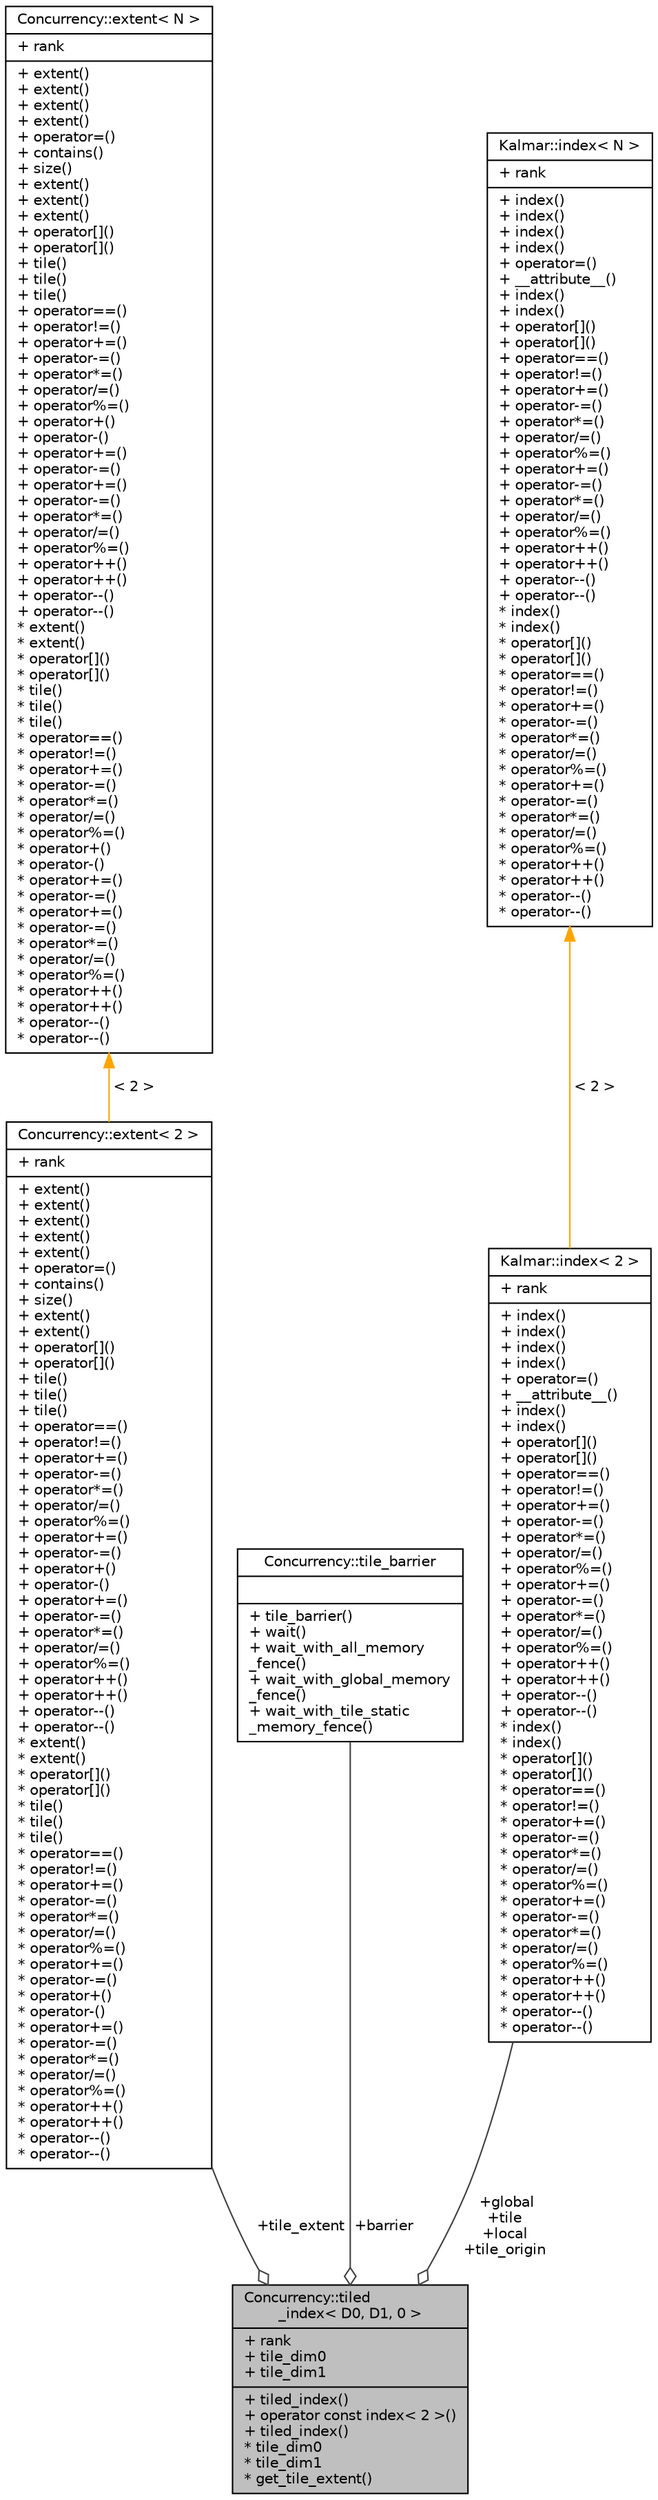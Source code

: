digraph "Concurrency::tiled_index&lt; D0, D1, 0 &gt;"
{
  edge [fontname="Helvetica",fontsize="10",labelfontname="Helvetica",labelfontsize="10"];
  node [fontname="Helvetica",fontsize="10",shape=record];
  Node1 [label="{Concurrency::tiled\l_index\< D0, D1, 0 \>\n|+ rank\l+ tile_dim0\l+ tile_dim1\l|+ tiled_index()\l+ operator const index\< 2 \>()\l+ tiled_index()\l* tile_dim0\l* tile_dim1\l* get_tile_extent()\l}",height=0.2,width=0.4,color="black", fillcolor="grey75", style="filled", fontcolor="black"];
  Node2 -> Node1 [color="grey25",fontsize="10",style="solid",label=" +tile_extent" ,arrowhead="odiamond",fontname="Helvetica"];
  Node2 [label="{Concurrency::extent\< 2 \>\n|+ rank\l|+ extent()\l+ extent()\l+ extent()\l+ extent()\l+ extent()\l+ operator=()\l+ contains()\l+ size()\l+ extent()\l+ extent()\l+ operator[]()\l+ operator[]()\l+ tile()\l+ tile()\l+ tile()\l+ operator==()\l+ operator!=()\l+ operator+=()\l+ operator-=()\l+ operator*=()\l+ operator/=()\l+ operator%=()\l+ operator+=()\l+ operator-=()\l+ operator+()\l+ operator-()\l+ operator+=()\l+ operator-=()\l+ operator*=()\l+ operator/=()\l+ operator%=()\l+ operator++()\l+ operator++()\l+ operator--()\l+ operator--()\l* extent()\l* extent()\l* operator[]()\l* operator[]()\l* tile()\l* tile()\l* tile()\l* operator==()\l* operator!=()\l* operator+=()\l* operator-=()\l* operator*=()\l* operator/=()\l* operator%=()\l* operator+=()\l* operator-=()\l* operator+()\l* operator-()\l* operator+=()\l* operator-=()\l* operator*=()\l* operator/=()\l* operator%=()\l* operator++()\l* operator++()\l* operator--()\l* operator--()\l}",height=0.2,width=0.4,color="black", fillcolor="white", style="filled",URL="$classConcurrency_1_1extent.html"];
  Node3 -> Node2 [dir="back",color="orange",fontsize="10",style="solid",label=" \< 2 \>" ,fontname="Helvetica"];
  Node3 [label="{Concurrency::extent\< N \>\n|+ rank\l|+ extent()\l+ extent()\l+ extent()\l+ extent()\l+ operator=()\l+ contains()\l+ size()\l+ extent()\l+ extent()\l+ extent()\l+ operator[]()\l+ operator[]()\l+ tile()\l+ tile()\l+ tile()\l+ operator==()\l+ operator!=()\l+ operator+=()\l+ operator-=()\l+ operator*=()\l+ operator/=()\l+ operator%=()\l+ operator+()\l+ operator-()\l+ operator+=()\l+ operator-=()\l+ operator+=()\l+ operator-=()\l+ operator*=()\l+ operator/=()\l+ operator%=()\l+ operator++()\l+ operator++()\l+ operator--()\l+ operator--()\l* extent()\l* extent()\l* operator[]()\l* operator[]()\l* tile()\l* tile()\l* tile()\l* operator==()\l* operator!=()\l* operator+=()\l* operator-=()\l* operator*=()\l* operator/=()\l* operator%=()\l* operator+()\l* operator-()\l* operator+=()\l* operator-=()\l* operator+=()\l* operator-=()\l* operator*=()\l* operator/=()\l* operator%=()\l* operator++()\l* operator++()\l* operator--()\l* operator--()\l}",height=0.2,width=0.4,color="black", fillcolor="white", style="filled",URL="$classConcurrency_1_1extent.html",tooltip="Represents a unique position in N-dimensional space. "];
  Node4 -> Node1 [color="grey25",fontsize="10",style="solid",label=" +barrier" ,arrowhead="odiamond",fontname="Helvetica"];
  Node4 [label="{Concurrency::tile_barrier\n||+ tile_barrier()\l+ wait()\l+ wait_with_all_memory\l_fence()\l+ wait_with_global_memory\l_fence()\l+ wait_with_tile_static\l_memory_fence()\l}",height=0.2,width=0.4,color="black", fillcolor="white", style="filled",URL="$classConcurrency_1_1tile__barrier.html",tooltip="The tile_barrier class is a capability class that is only creatable by the system, and passed to a tiled parallel_for_each function object as part of the tiled_index parameter. "];
  Node5 -> Node1 [color="grey25",fontsize="10",style="solid",label=" +global\n+tile\n+local\n+tile_origin" ,arrowhead="odiamond",fontname="Helvetica"];
  Node5 [label="{Kalmar::index\< 2 \>\n|+ rank\l|+ index()\l+ index()\l+ index()\l+ index()\l+ operator=()\l+ __attribute__()\l+ index()\l+ index()\l+ operator[]()\l+ operator[]()\l+ operator==()\l+ operator!=()\l+ operator+=()\l+ operator-=()\l+ operator*=()\l+ operator/=()\l+ operator%=()\l+ operator+=()\l+ operator-=()\l+ operator*=()\l+ operator/=()\l+ operator%=()\l+ operator++()\l+ operator++()\l+ operator--()\l+ operator--()\l* index()\l* index()\l* operator[]()\l* operator[]()\l* operator==()\l* operator!=()\l* operator+=()\l* operator-=()\l* operator*=()\l* operator/=()\l* operator%=()\l* operator+=()\l* operator-=()\l* operator*=()\l* operator/=()\l* operator%=()\l* operator++()\l* operator++()\l* operator--()\l* operator--()\l}",height=0.2,width=0.4,color="black", fillcolor="white", style="filled",URL="$classKalmar_1_1index.html"];
  Node6 -> Node5 [dir="back",color="orange",fontsize="10",style="solid",label=" \< 2 \>" ,fontname="Helvetica"];
  Node6 [label="{Kalmar::index\< N \>\n|+ rank\l|+ index()\l+ index()\l+ index()\l+ index()\l+ operator=()\l+ __attribute__()\l+ index()\l+ index()\l+ operator[]()\l+ operator[]()\l+ operator==()\l+ operator!=()\l+ operator+=()\l+ operator-=()\l+ operator*=()\l+ operator/=()\l+ operator%=()\l+ operator+=()\l+ operator-=()\l+ operator*=()\l+ operator/=()\l+ operator%=()\l+ operator++()\l+ operator++()\l+ operator--()\l+ operator--()\l* index()\l* index()\l* operator[]()\l* operator[]()\l* operator==()\l* operator!=()\l* operator+=()\l* operator-=()\l* operator*=()\l* operator/=()\l* operator%=()\l* operator+=()\l* operator-=()\l* operator*=()\l* operator/=()\l* operator%=()\l* operator++()\l* operator++()\l* operator--()\l* operator--()\l}",height=0.2,width=0.4,color="black", fillcolor="white", style="filled",URL="$classKalmar_1_1index.html",tooltip="Represents a unique position in N-dimensional space. "];
}
